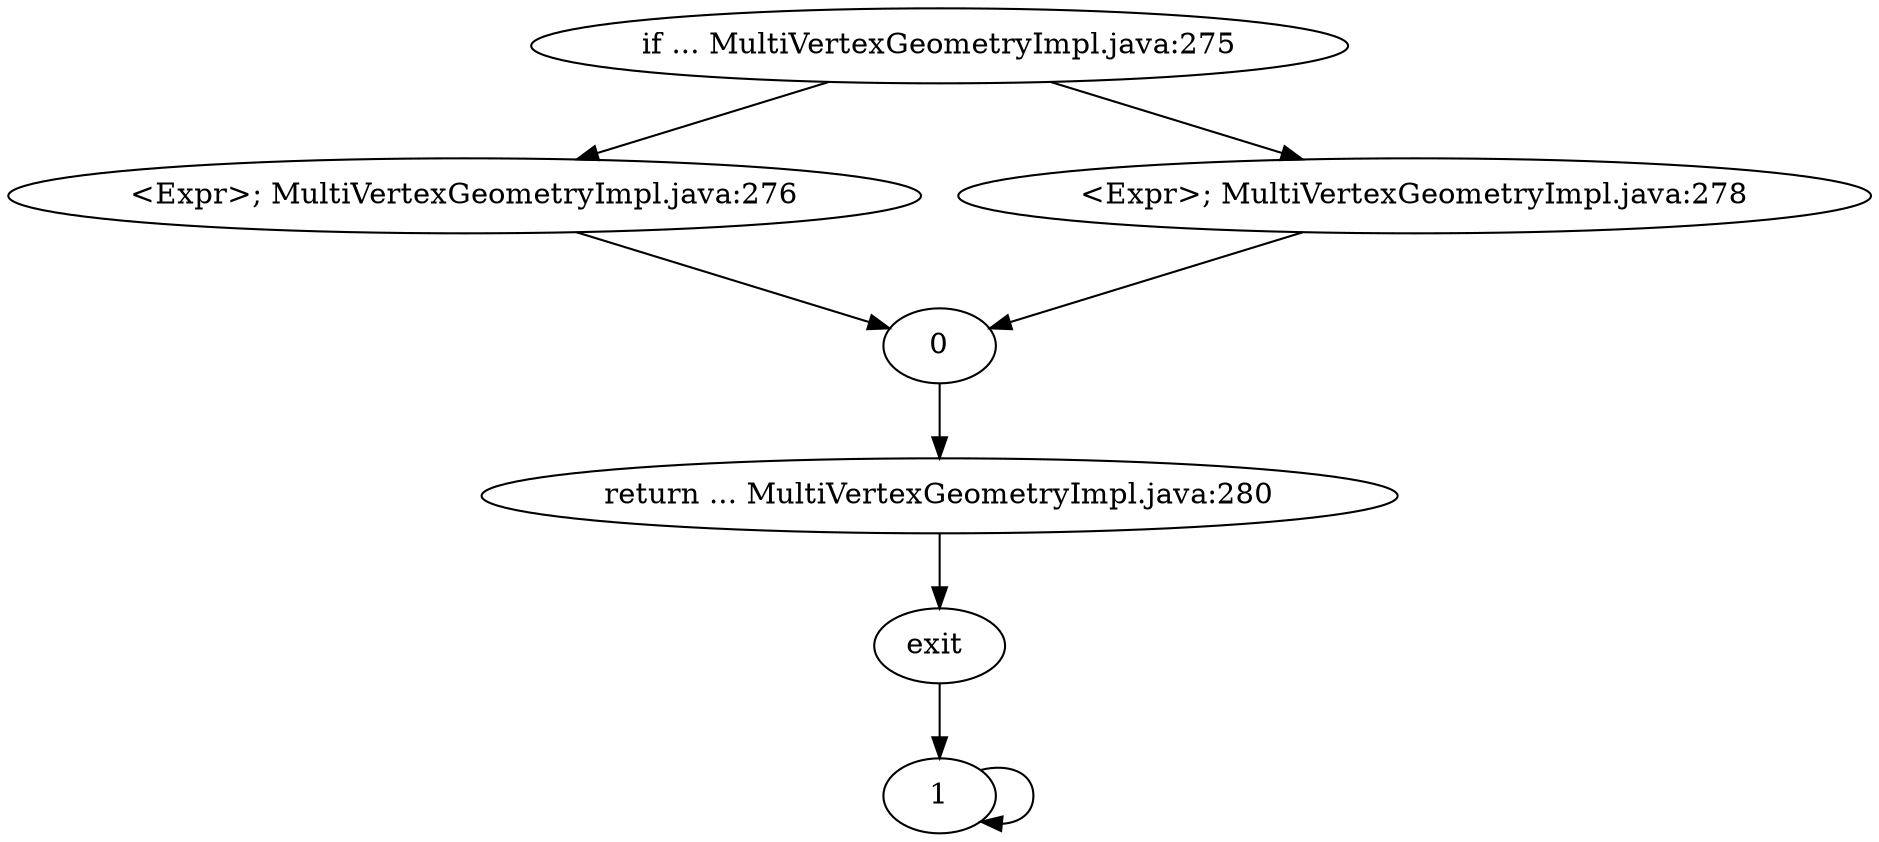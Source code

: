 strict digraph {"if ... MultiVertexGeometryImpl.java:275" -> "<Expr>; MultiVertexGeometryImpl.java:276"
-> "0"
"if ... MultiVertexGeometryImpl.java:275" -> "<Expr>; MultiVertexGeometryImpl.java:278"
-> "0"
->
"return ... MultiVertexGeometryImpl.java:280" -> "exit "
-> "1"

-> "1"
}